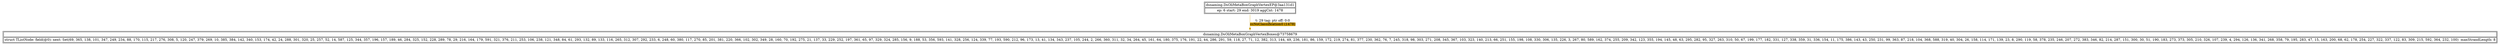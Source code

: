 digraph G {
	"dsnaming.DsOliMetaBoxGraphVertexEP@3aa131d1" -> "dsnaming.DsOliMetaBoxGraphVertexBoxes@73758679" [color = "#CC9900", label = <<TABLE BORDER="0" ALIGN="left" COLOR="black" CELLBORDER="0"  CELLPADDING="0" CELLSPACING="0"><TR><TD COLSPAN="2">t: 29 tag: ptr off: 0:0</TD></TR><TR><TD ALIGN="left" BGCOLOR="#CC9900">ccNoClassification</TD><TD ALIGN="left" BGCOLOR="#CC9900">0 (1478)</TD></TR></TABLE>>]
	subgraph connected_vertices {
		rankdir = LR
		"dsnaming.DsOliMetaBoxGraphVertexBoxes@73758679"  [label = <<TABLE><TR><TD COLSPAN="2">dsnaming.DsOliMetaBoxGraphVertexBoxes@73758679</TD></TR><TR><TD COLSPAN="2">struct TListNode: field(@0): next: Set(69, 365, 138, 101, 347, 249, 234, 88, 170, 115, 217, 276, 308, 5, 120, 247, 379, 269, 10, 385, 384, 142, 340, 153, 174, 42, 24, 288, 301, 320, 25, 257, 52, 14, 587, 125, 344, 357, 196, 157, 189, 46, 284, 325, 152, 228, 289, 78, 29, 216, 164, 179, 591, 321, 376, 211, 253, 106, 238, 121, 348, 84, 61, 293, 132, 89, 133, 116, 265, 312, 307, 292, 233, 6, 248, 60, 380, 117, 270, 85, 201, 381, 220, 366, 102, 302, 349, 28, 160, 70, 192, 275, 21, 137, 33, 229, 252, 197, 361, 65, 97, 329, 324, 285, 156, 9, 188, 53, 356, 593, 141, 328, 256, 124, 339, 77, 193, 590, 212, 96, 173, 13, 41, 134, 343, 237, 105, 244, 2, 266, 360, 311, 32, 34, 264, 45, 161, 64, 180, 375, 176, 191, 22, 44, 286, 291, 59, 118, 27, 71, 12, 382, 313, 144, 49, 236, 181, 86, 159, 172, 219, 274, 81, 377, 230, 362, 76, 7, 245, 318, 98, 303, 271, 208, 345, 367, 103, 323, 140, 213, 66, 251, 155, 198, 108, 330, 306, 135, 226, 3, 267, 80, 589, 162, 374, 255, 209, 342, 123, 355, 194, 145, 48, 63, 295, 282, 95, 327, 263, 310, 50, 67, 199, 177, 182, 331, 127, 338, 359, 31, 336, 154, 11, 175, 386, 143, 43, 250, 231, 99, 363, 87, 218, 104, 368, 588, 319, 40, 304, 26, 158, 114, 171, 139, 23, 8, 290, 119, 58, 378, 235, 246, 207, 272, 383, 346, 82, 214, 287, 151, 300, 30, 51, 190, 183, 273, 373, 305, 210, 326, 107, 239, 4, 294, 126, 136, 341, 268, 358, 79, 195, 283, 47, 15, 163, 200, 68, 62, 178, 254, 227, 322, 337, 122, 83, 309, 215, 592, 364, 232, 100)  maxStrandLength: 8</TD></TR></TABLE>>, shape = none]
		"dsnaming.DsOliMetaBoxGraphVertexEP@3aa131d1"  [label = <<TABLE><TR><TD COLSPAN="2">dsnaming.DsOliMetaBoxGraphVertexEP@3aa131d1</TD></TR><TR><TD COLSPAN="2">ep: 6 start: 29 end: 3019 aggCnt: 1478</TD></TR></TABLE>>, shape = none]
	}
}